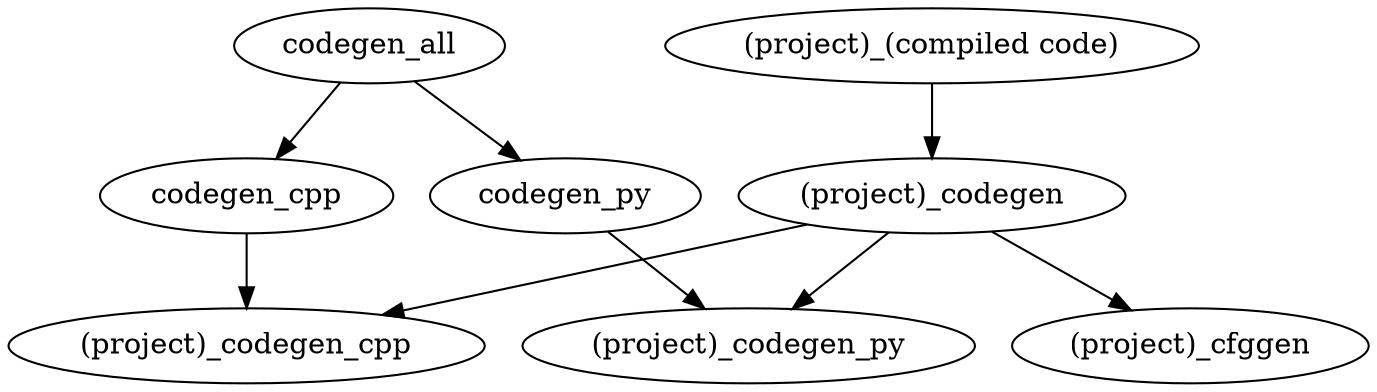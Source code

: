 digraph g {

codegen_all -> codegen_py;
codegen_all -> codegen_cpp;

"(project)_codegen" -> "(project)_codegen_py";
"(project)_codegen" -> "(project)_codegen_cpp";

codegen_py -> "(project)_codegen_py";
codegen_cpp -> "(project)_codegen_cpp";

"(project)_(compiled code)" -> "(project)_codegen";
"(project)_codegen" -> "(project)_cfggen";
}


